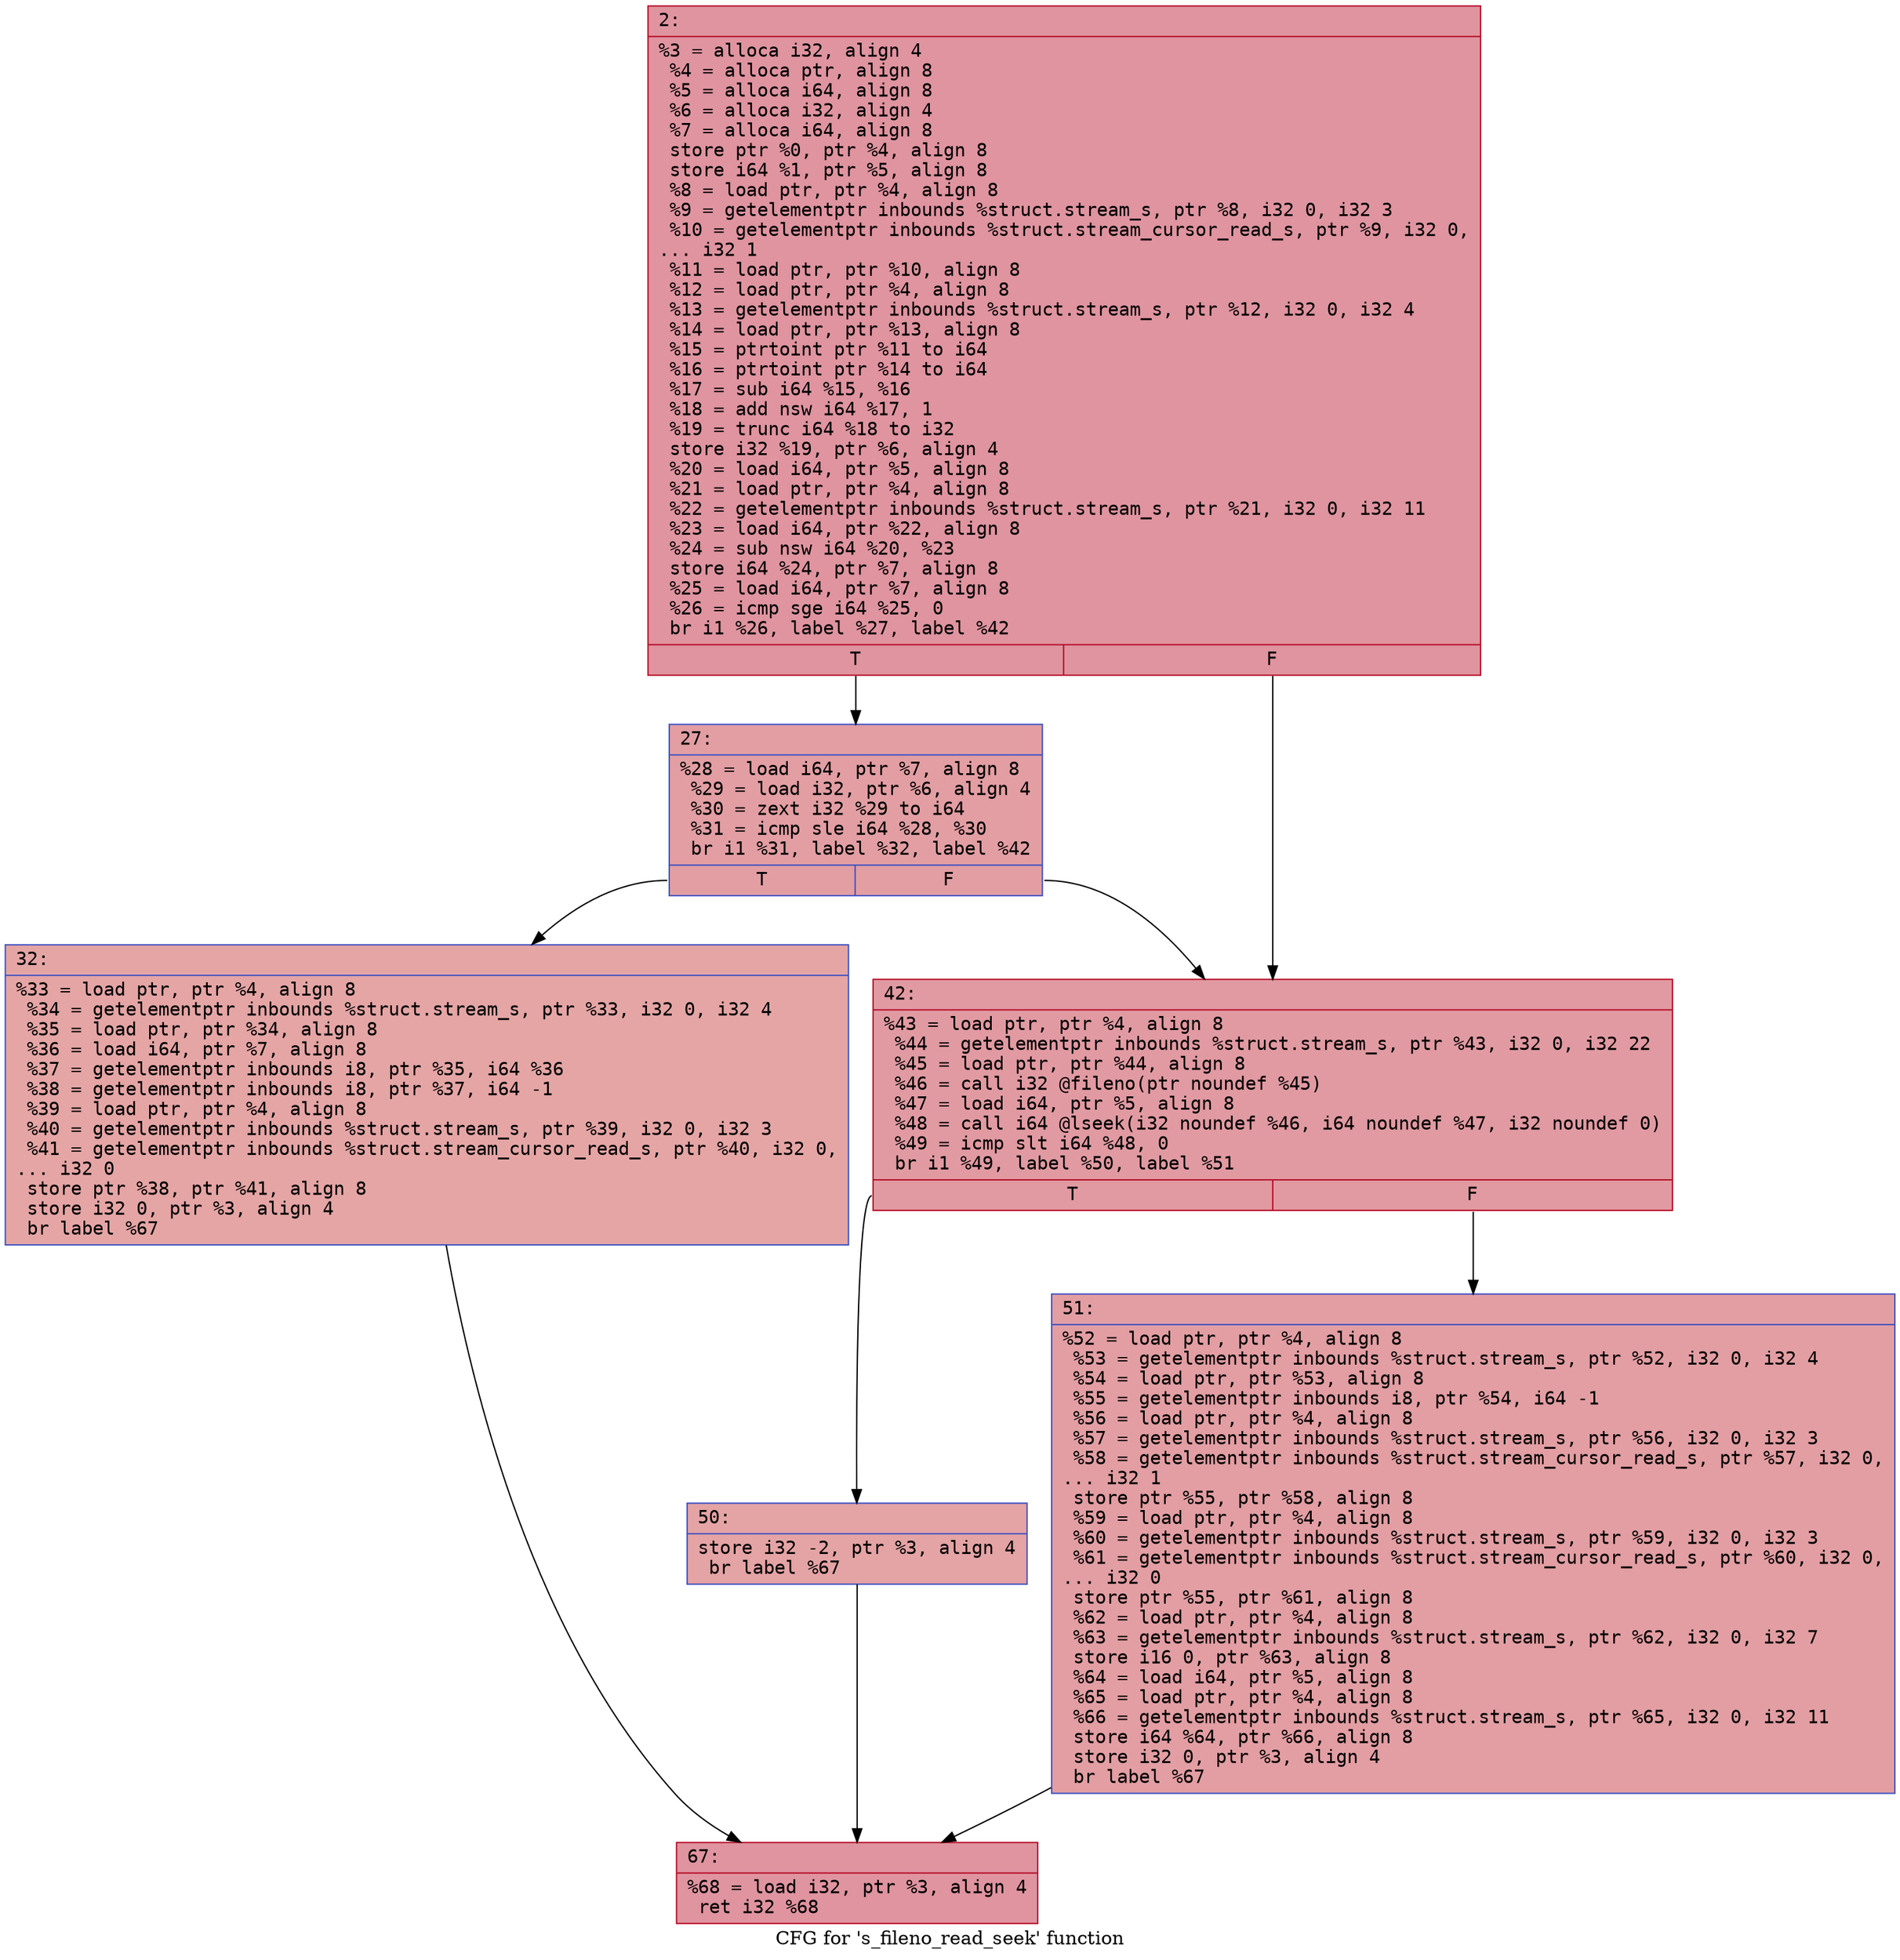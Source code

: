 digraph "CFG for 's_fileno_read_seek' function" {
	label="CFG for 's_fileno_read_seek' function";

	Node0x600003672710 [shape=record,color="#b70d28ff", style=filled, fillcolor="#b70d2870" fontname="Courier",label="{2:\l|  %3 = alloca i32, align 4\l  %4 = alloca ptr, align 8\l  %5 = alloca i64, align 8\l  %6 = alloca i32, align 4\l  %7 = alloca i64, align 8\l  store ptr %0, ptr %4, align 8\l  store i64 %1, ptr %5, align 8\l  %8 = load ptr, ptr %4, align 8\l  %9 = getelementptr inbounds %struct.stream_s, ptr %8, i32 0, i32 3\l  %10 = getelementptr inbounds %struct.stream_cursor_read_s, ptr %9, i32 0,\l... i32 1\l  %11 = load ptr, ptr %10, align 8\l  %12 = load ptr, ptr %4, align 8\l  %13 = getelementptr inbounds %struct.stream_s, ptr %12, i32 0, i32 4\l  %14 = load ptr, ptr %13, align 8\l  %15 = ptrtoint ptr %11 to i64\l  %16 = ptrtoint ptr %14 to i64\l  %17 = sub i64 %15, %16\l  %18 = add nsw i64 %17, 1\l  %19 = trunc i64 %18 to i32\l  store i32 %19, ptr %6, align 4\l  %20 = load i64, ptr %5, align 8\l  %21 = load ptr, ptr %4, align 8\l  %22 = getelementptr inbounds %struct.stream_s, ptr %21, i32 0, i32 11\l  %23 = load i64, ptr %22, align 8\l  %24 = sub nsw i64 %20, %23\l  store i64 %24, ptr %7, align 8\l  %25 = load i64, ptr %7, align 8\l  %26 = icmp sge i64 %25, 0\l  br i1 %26, label %27, label %42\l|{<s0>T|<s1>F}}"];
	Node0x600003672710:s0 -> Node0x600003672760[tooltip="2 -> 27\nProbability 50.00%" ];
	Node0x600003672710:s1 -> Node0x600003672800[tooltip="2 -> 42\nProbability 50.00%" ];
	Node0x600003672760 [shape=record,color="#3d50c3ff", style=filled, fillcolor="#be242e70" fontname="Courier",label="{27:\l|  %28 = load i64, ptr %7, align 8\l  %29 = load i32, ptr %6, align 4\l  %30 = zext i32 %29 to i64\l  %31 = icmp sle i64 %28, %30\l  br i1 %31, label %32, label %42\l|{<s0>T|<s1>F}}"];
	Node0x600003672760:s0 -> Node0x6000036727b0[tooltip="27 -> 32\nProbability 50.00%" ];
	Node0x600003672760:s1 -> Node0x600003672800[tooltip="27 -> 42\nProbability 50.00%" ];
	Node0x6000036727b0 [shape=record,color="#3d50c3ff", style=filled, fillcolor="#c5333470" fontname="Courier",label="{32:\l|  %33 = load ptr, ptr %4, align 8\l  %34 = getelementptr inbounds %struct.stream_s, ptr %33, i32 0, i32 4\l  %35 = load ptr, ptr %34, align 8\l  %36 = load i64, ptr %7, align 8\l  %37 = getelementptr inbounds i8, ptr %35, i64 %36\l  %38 = getelementptr inbounds i8, ptr %37, i64 -1\l  %39 = load ptr, ptr %4, align 8\l  %40 = getelementptr inbounds %struct.stream_s, ptr %39, i32 0, i32 3\l  %41 = getelementptr inbounds %struct.stream_cursor_read_s, ptr %40, i32 0,\l... i32 0\l  store ptr %38, ptr %41, align 8\l  store i32 0, ptr %3, align 4\l  br label %67\l}"];
	Node0x6000036727b0 -> Node0x6000036728f0[tooltip="32 -> 67\nProbability 100.00%" ];
	Node0x600003672800 [shape=record,color="#b70d28ff", style=filled, fillcolor="#bb1b2c70" fontname="Courier",label="{42:\l|  %43 = load ptr, ptr %4, align 8\l  %44 = getelementptr inbounds %struct.stream_s, ptr %43, i32 0, i32 22\l  %45 = load ptr, ptr %44, align 8\l  %46 = call i32 @fileno(ptr noundef %45)\l  %47 = load i64, ptr %5, align 8\l  %48 = call i64 @lseek(i32 noundef %46, i64 noundef %47, i32 noundef 0)\l  %49 = icmp slt i64 %48, 0\l  br i1 %49, label %50, label %51\l|{<s0>T|<s1>F}}"];
	Node0x600003672800:s0 -> Node0x600003672850[tooltip="42 -> 50\nProbability 37.50%" ];
	Node0x600003672800:s1 -> Node0x6000036728a0[tooltip="42 -> 51\nProbability 62.50%" ];
	Node0x600003672850 [shape=record,color="#3d50c3ff", style=filled, fillcolor="#c32e3170" fontname="Courier",label="{50:\l|  store i32 -2, ptr %3, align 4\l  br label %67\l}"];
	Node0x600003672850 -> Node0x6000036728f0[tooltip="50 -> 67\nProbability 100.00%" ];
	Node0x6000036728a0 [shape=record,color="#3d50c3ff", style=filled, fillcolor="#be242e70" fontname="Courier",label="{51:\l|  %52 = load ptr, ptr %4, align 8\l  %53 = getelementptr inbounds %struct.stream_s, ptr %52, i32 0, i32 4\l  %54 = load ptr, ptr %53, align 8\l  %55 = getelementptr inbounds i8, ptr %54, i64 -1\l  %56 = load ptr, ptr %4, align 8\l  %57 = getelementptr inbounds %struct.stream_s, ptr %56, i32 0, i32 3\l  %58 = getelementptr inbounds %struct.stream_cursor_read_s, ptr %57, i32 0,\l... i32 1\l  store ptr %55, ptr %58, align 8\l  %59 = load ptr, ptr %4, align 8\l  %60 = getelementptr inbounds %struct.stream_s, ptr %59, i32 0, i32 3\l  %61 = getelementptr inbounds %struct.stream_cursor_read_s, ptr %60, i32 0,\l... i32 0\l  store ptr %55, ptr %61, align 8\l  %62 = load ptr, ptr %4, align 8\l  %63 = getelementptr inbounds %struct.stream_s, ptr %62, i32 0, i32 7\l  store i16 0, ptr %63, align 8\l  %64 = load i64, ptr %5, align 8\l  %65 = load ptr, ptr %4, align 8\l  %66 = getelementptr inbounds %struct.stream_s, ptr %65, i32 0, i32 11\l  store i64 %64, ptr %66, align 8\l  store i32 0, ptr %3, align 4\l  br label %67\l}"];
	Node0x6000036728a0 -> Node0x6000036728f0[tooltip="51 -> 67\nProbability 100.00%" ];
	Node0x6000036728f0 [shape=record,color="#b70d28ff", style=filled, fillcolor="#b70d2870" fontname="Courier",label="{67:\l|  %68 = load i32, ptr %3, align 4\l  ret i32 %68\l}"];
}
